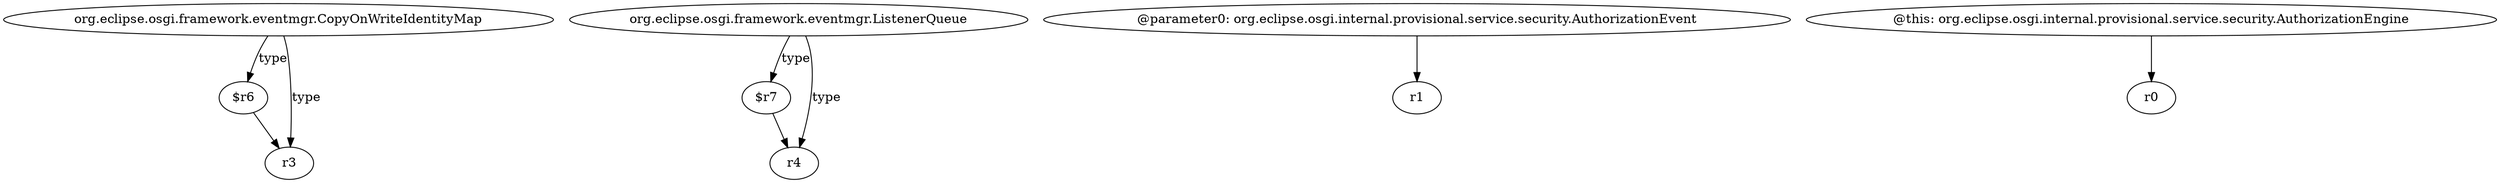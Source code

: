 digraph g {
0[label="org.eclipse.osgi.framework.eventmgr.CopyOnWriteIdentityMap"]
1[label="$r6"]
0->1[label="type"]
2[label="r3"]
1->2[label=""]
3[label="$r7"]
4[label="r4"]
3->4[label=""]
5[label="org.eclipse.osgi.framework.eventmgr.ListenerQueue"]
5->4[label="type"]
5->3[label="type"]
0->2[label="type"]
6[label="@parameter0: org.eclipse.osgi.internal.provisional.service.security.AuthorizationEvent"]
7[label="r1"]
6->7[label=""]
8[label="@this: org.eclipse.osgi.internal.provisional.service.security.AuthorizationEngine"]
9[label="r0"]
8->9[label=""]
}